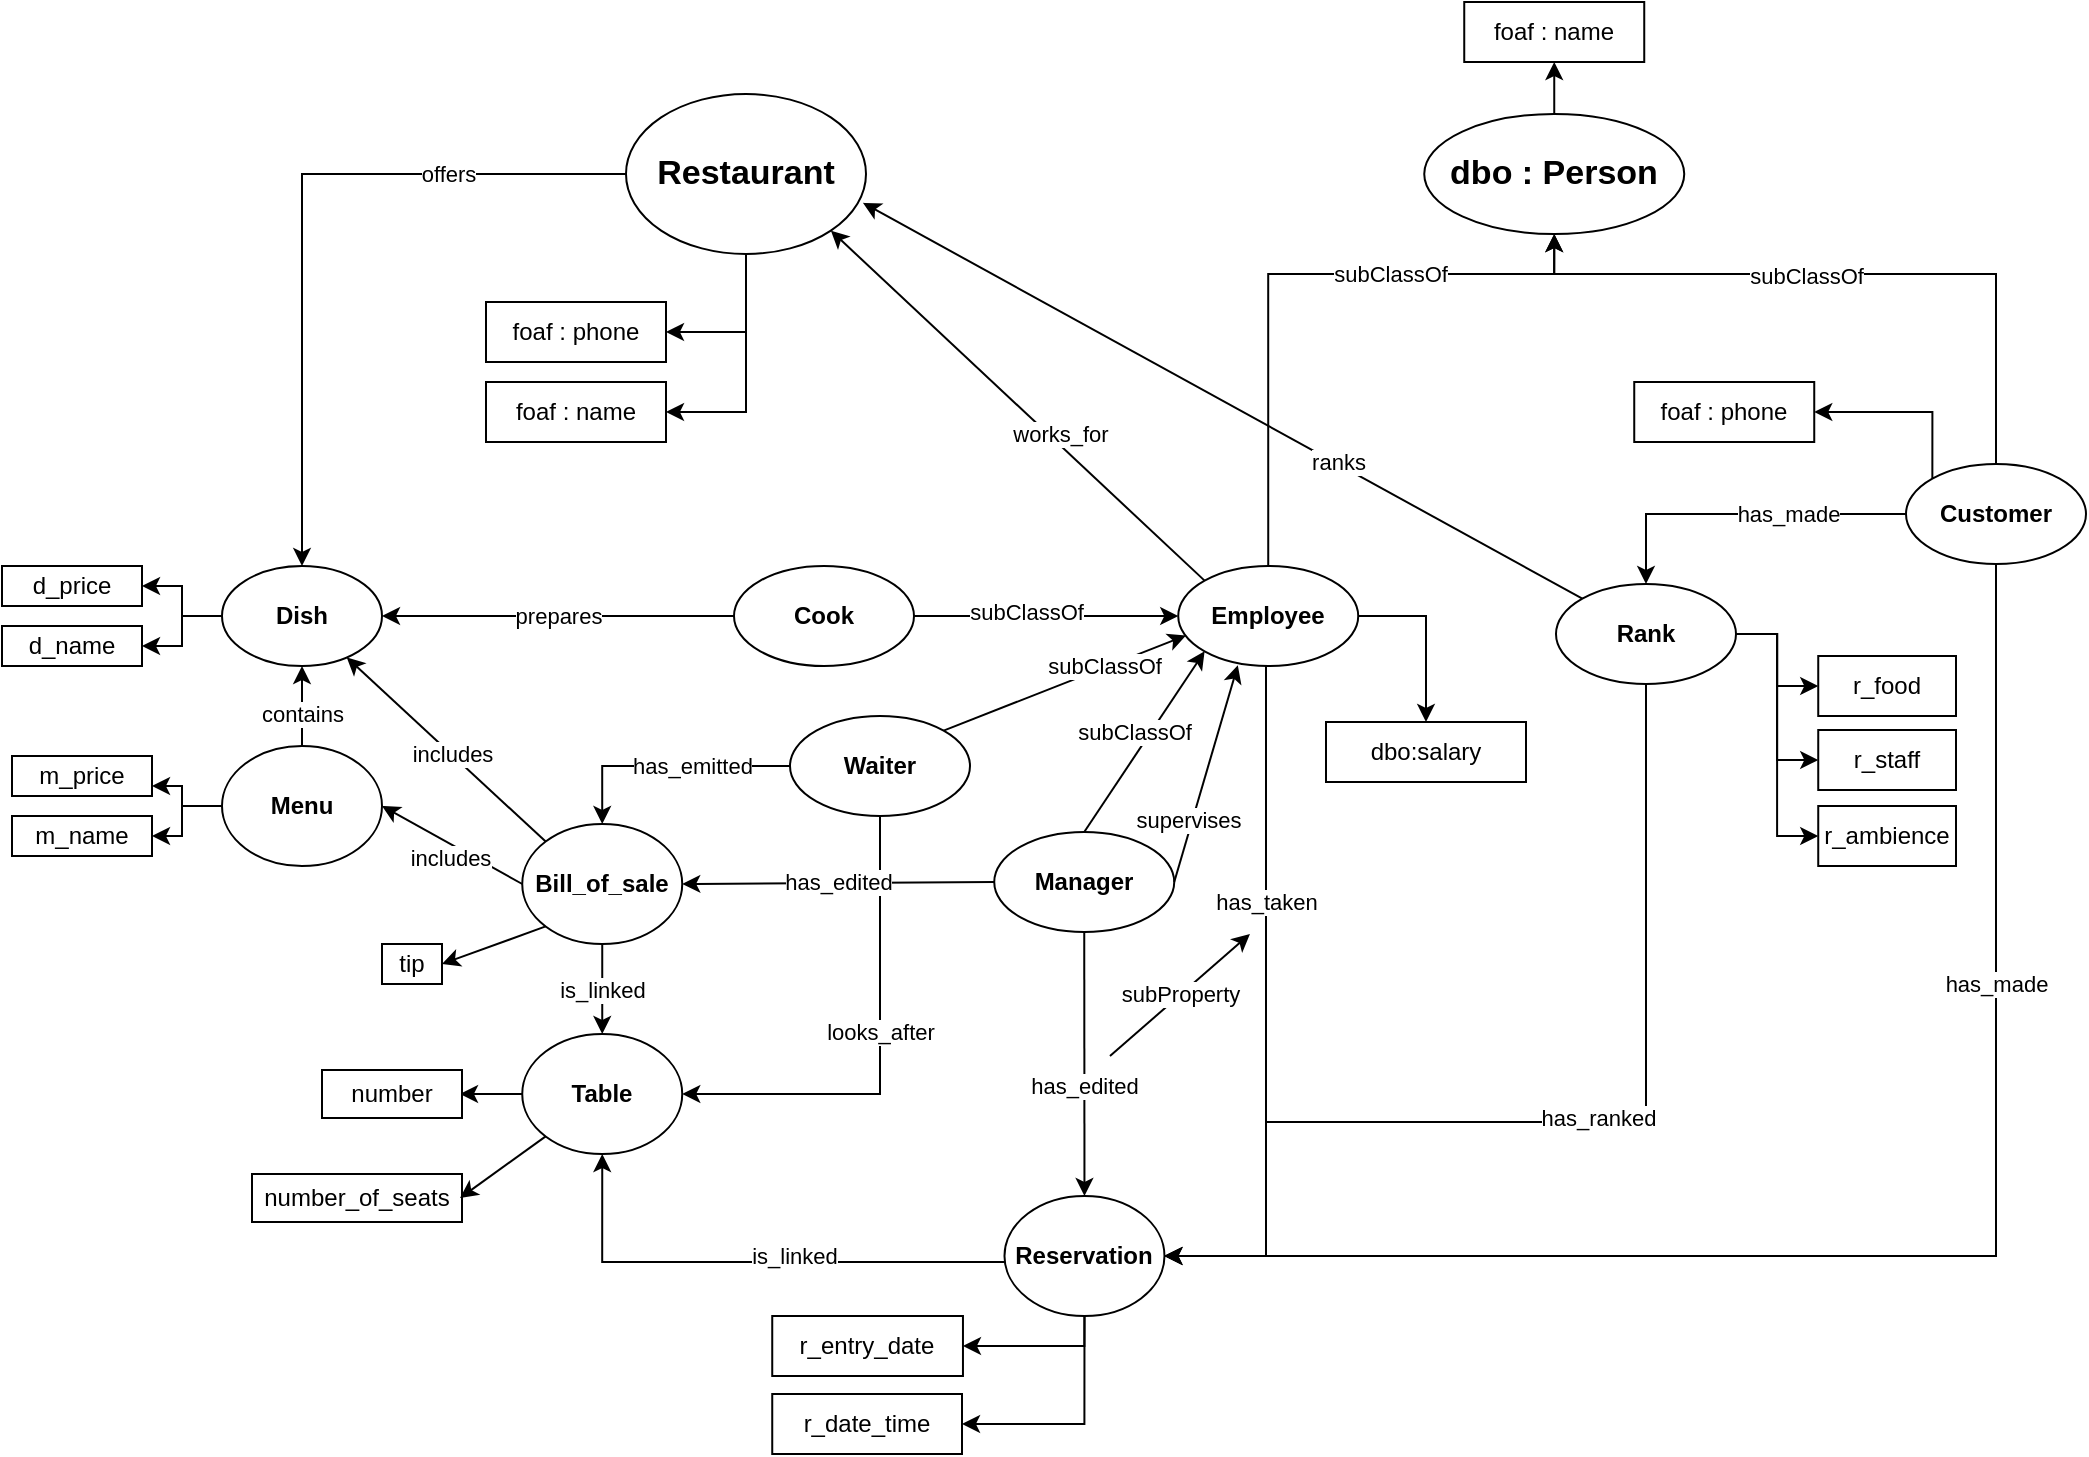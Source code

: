 <mxfile version="13.0.9">
    <diagram id="6arwonIYkgLZUO3Cl79j" name="Page-1">
        <mxGraphModel dx="470" dy="331" grid="1" gridSize="10" guides="1" tooltips="1" connect="1" arrows="1" fold="1" page="1" pageScale="1" pageWidth="1169" pageHeight="827" background="none" math="0" shadow="0">
            <root>
                <mxCell id="0"/>
                <mxCell id="1" parent="0"/>
                <mxCell id="32" value="offers" style="edgeStyle=orthogonalEdgeStyle;rounded=0;orthogonalLoop=1;jettySize=auto;html=1;entryX=0.5;entryY=0;entryDx=0;entryDy=0;" parent="1" source="2" target="23" edge="1">
                    <mxGeometry x="-0.497" relative="1" as="geometry">
                        <mxPoint x="208" y="136" as="targetPoint"/>
                        <mxPoint x="1" as="offset"/>
                    </mxGeometry>
                </mxCell>
                <mxCell id="140" style="edgeStyle=orthogonalEdgeStyle;rounded=0;orthogonalLoop=1;jettySize=auto;html=1;entryX=1;entryY=0.5;entryDx=0;entryDy=0;" parent="1" source="2" target="66" edge="1">
                    <mxGeometry relative="1" as="geometry"/>
                </mxCell>
                <mxCell id="141" style="edgeStyle=orthogonalEdgeStyle;rounded=0;orthogonalLoop=1;jettySize=auto;html=1;entryX=1;entryY=0.5;entryDx=0;entryDy=0;" parent="1" source="2" target="65" edge="1">
                    <mxGeometry relative="1" as="geometry"/>
                </mxCell>
                <mxCell id="2" value="&lt;font style=&quot;font-size: 17px&quot;&gt;Restaurant&lt;/font&gt;" style="ellipse;whiteSpace=wrap;html=1;fontStyle=1" parent="1" vertex="1">
                    <mxGeometry x="330" y="96" width="120" height="80" as="geometry"/>
                </mxCell>
                <mxCell id="152" style="edgeStyle=orthogonalEdgeStyle;rounded=0;orthogonalLoop=1;jettySize=auto;html=1;exitX=0.5;exitY=0;exitDx=0;exitDy=0;entryX=0.5;entryY=1;entryDx=0;entryDy=0;" parent="1" source="7" target="112" edge="1">
                    <mxGeometry relative="1" as="geometry"/>
                </mxCell>
                <mxCell id="7" value="&lt;font style=&quot;font-size: 17px&quot;&gt;dbo : Person&lt;/font&gt;" style="ellipse;whiteSpace=wrap;html=1;fontStyle=1" parent="1" vertex="1">
                    <mxGeometry x="729.12" y="106" width="130" height="60" as="geometry"/>
                </mxCell>
                <mxCell id="10" value="subClassOf" style="edgeStyle=orthogonalEdgeStyle;rounded=0;orthogonalLoop=1;jettySize=auto;html=1;entryX=0.5;entryY=1;entryDx=0;entryDy=0;" parent="1" source="8" target="7" edge="1">
                    <mxGeometry x="0.339" relative="1" as="geometry">
                        <Array as="points">
                            <mxPoint x="651" y="186"/>
                            <mxPoint x="794" y="186"/>
                        </Array>
                        <mxPoint as="offset"/>
                    </mxGeometry>
                </mxCell>
                <mxCell id="115" style="edgeStyle=orthogonalEdgeStyle;rounded=0;orthogonalLoop=1;jettySize=auto;html=1;" parent="1" source="8" target="114" edge="1">
                    <mxGeometry relative="1" as="geometry">
                        <Array as="points">
                            <mxPoint x="730" y="357"/>
                        </Array>
                    </mxGeometry>
                </mxCell>
                <mxCell id="120" value="has_taken" style="edgeStyle=orthogonalEdgeStyle;rounded=0;orthogonalLoop=1;jettySize=auto;html=1;" parent="1" source="8" target="19" edge="1">
                    <mxGeometry x="-0.317" relative="1" as="geometry">
                        <Array as="points">
                            <mxPoint x="650" y="677"/>
                        </Array>
                        <mxPoint as="offset"/>
                    </mxGeometry>
                </mxCell>
                <mxCell id="8" value="Employee" style="ellipse;whiteSpace=wrap;html=1;fontStyle=1" parent="1" vertex="1">
                    <mxGeometry x="606.12" y="332" width="90" height="50" as="geometry"/>
                </mxCell>
                <mxCell id="11" style="edgeStyle=orthogonalEdgeStyle;rounded=0;orthogonalLoop=1;jettySize=auto;html=1;entryX=0.5;entryY=1;entryDx=0;entryDy=0;" parent="1" source="9" target="7" edge="1">
                    <mxGeometry relative="1" as="geometry">
                        <Array as="points">
                            <mxPoint x="1015" y="186"/>
                            <mxPoint x="794" y="186"/>
                        </Array>
                    </mxGeometry>
                </mxCell>
                <mxCell id="145" value="subClassOf" style="edgeLabel;html=1;align=center;verticalAlign=middle;resizable=0;points=[];" parent="11" vertex="1" connectable="0">
                    <mxGeometry x="0.2" y="5" relative="1" as="geometry">
                        <mxPoint x="11.0" y="-4" as="offset"/>
                    </mxGeometry>
                </mxCell>
                <mxCell id="93" style="edgeStyle=orthogonalEdgeStyle;rounded=0;orthogonalLoop=1;jettySize=auto;html=1;entryX=1;entryY=0.5;entryDx=0;entryDy=0;" parent="1" source="9" target="19" edge="1">
                    <mxGeometry relative="1" as="geometry">
                        <Array as="points">
                            <mxPoint x="1015" y="677"/>
                        </Array>
                    </mxGeometry>
                </mxCell>
                <mxCell id="94" value="has_made" style="edgeLabel;html=1;align=center;verticalAlign=middle;resizable=0;points=[];" parent="93" vertex="1" connectable="0">
                    <mxGeometry x="0.16" relative="1" as="geometry">
                        <mxPoint x="95.43" y="-136" as="offset"/>
                    </mxGeometry>
                </mxCell>
                <mxCell id="170" style="edgeStyle=orthogonalEdgeStyle;rounded=0;orthogonalLoop=1;jettySize=auto;html=1;" parent="1" source="9" target="169" edge="1">
                    <mxGeometry relative="1" as="geometry"/>
                </mxCell>
                <mxCell id="171" value="has_made" style="edgeLabel;html=1;align=center;verticalAlign=middle;resizable=0;points=[];" parent="170" vertex="1" connectable="0">
                    <mxGeometry x="-0.165" y="-1" relative="1" as="geometry">
                        <mxPoint x="10" y="0.97" as="offset"/>
                    </mxGeometry>
                </mxCell>
                <mxCell id="188" style="edgeStyle=orthogonalEdgeStyle;rounded=0;orthogonalLoop=1;jettySize=auto;html=1;entryX=1;entryY=0.5;entryDx=0;entryDy=0;exitX=0;exitY=0;exitDx=0;exitDy=0;" edge="1" parent="1" source="9" target="187">
                    <mxGeometry relative="1" as="geometry">
                        <Array as="points">
                            <mxPoint x="983" y="255"/>
                        </Array>
                    </mxGeometry>
                </mxCell>
                <mxCell id="9" value="Customer" style="ellipse;whiteSpace=wrap;html=1;fontStyle=1" parent="1" vertex="1">
                    <mxGeometry x="970" y="281" width="90" height="50" as="geometry"/>
                </mxCell>
                <mxCell id="53" value="looks_after" style="edgeStyle=orthogonalEdgeStyle;rounded=0;orthogonalLoop=1;jettySize=auto;html=1;exitX=0.5;exitY=1;exitDx=0;exitDy=0;entryX=1;entryY=0.5;entryDx=0;entryDy=0;" parent="1" source="12" target="18" edge="1">
                    <mxGeometry x="-0.098" relative="1" as="geometry">
                        <Array as="points">
                            <mxPoint x="457" y="596"/>
                        </Array>
                        <mxPoint as="offset"/>
                    </mxGeometry>
                </mxCell>
                <mxCell id="124" value="has_emitted" style="edgeStyle=orthogonalEdgeStyle;rounded=0;orthogonalLoop=1;jettySize=auto;html=1;entryX=0.5;entryY=0;entryDx=0;entryDy=0;" parent="1" source="12" target="25" edge="1">
                    <mxGeometry x="-0.204" relative="1" as="geometry">
                        <mxPoint as="offset"/>
                    </mxGeometry>
                </mxCell>
                <mxCell id="12" value="Waiter" style="ellipse;whiteSpace=wrap;html=1;fontStyle=1" parent="1" vertex="1">
                    <mxGeometry x="412" y="407" width="90" height="50" as="geometry"/>
                </mxCell>
                <mxCell id="13" value="Manager" style="ellipse;whiteSpace=wrap;html=1;fontStyle=1" parent="1" vertex="1">
                    <mxGeometry x="514.12" y="465" width="90" height="50" as="geometry"/>
                </mxCell>
                <mxCell id="185" style="edgeStyle=orthogonalEdgeStyle;rounded=0;orthogonalLoop=1;jettySize=auto;html=1;" edge="1" parent="1" source="14" target="8">
                    <mxGeometry relative="1" as="geometry"/>
                </mxCell>
                <mxCell id="186" value="subClassOf" style="edgeLabel;html=1;align=center;verticalAlign=middle;resizable=0;points=[];" vertex="1" connectable="0" parent="185">
                    <mxGeometry x="-0.155" y="2" relative="1" as="geometry">
                        <mxPoint as="offset"/>
                    </mxGeometry>
                </mxCell>
                <mxCell id="14" value="Cook" style="ellipse;whiteSpace=wrap;html=1;fontStyle=1" parent="1" vertex="1">
                    <mxGeometry x="384" y="332" width="90" height="50" as="geometry"/>
                </mxCell>
                <mxCell id="105" style="edgeStyle=orthogonalEdgeStyle;rounded=0;orthogonalLoop=1;jettySize=auto;html=1;entryX=1;entryY=0.5;entryDx=0;entryDy=0;" parent="1" source="18" edge="1">
                    <mxGeometry relative="1" as="geometry">
                        <Array as="points">
                            <mxPoint x="252" y="596"/>
                            <mxPoint x="252" y="596"/>
                        </Array>
                        <mxPoint x="247.0" y="596" as="targetPoint"/>
                    </mxGeometry>
                </mxCell>
                <mxCell id="18" value="&lt;font style=&quot;font-size: 12px&quot;&gt;Table&lt;/font&gt;" style="ellipse;whiteSpace=wrap;html=1;fontStyle=1" parent="1" vertex="1">
                    <mxGeometry x="278.12" y="566" width="80" height="60" as="geometry"/>
                </mxCell>
                <mxCell id="117" style="edgeStyle=orthogonalEdgeStyle;rounded=0;orthogonalLoop=1;jettySize=auto;html=1;entryX=0.5;entryY=1;entryDx=0;entryDy=0;" parent="1" source="19" target="18" edge="1">
                    <mxGeometry relative="1" as="geometry">
                        <Array as="points">
                            <mxPoint x="318" y="680"/>
                        </Array>
                    </mxGeometry>
                </mxCell>
                <mxCell id="119" value="is_linked" style="edgeLabel;html=1;align=center;verticalAlign=middle;resizable=0;points=[];" parent="117" vertex="1" connectable="0">
                    <mxGeometry x="0.186" y="1" relative="1" as="geometry">
                        <mxPoint x="45.35" y="-4" as="offset"/>
                    </mxGeometry>
                </mxCell>
                <mxCell id="130" style="edgeStyle=orthogonalEdgeStyle;rounded=0;orthogonalLoop=1;jettySize=auto;html=1;entryX=1;entryY=0.5;entryDx=0;entryDy=0;" parent="1" source="19" target="20" edge="1">
                    <mxGeometry relative="1" as="geometry">
                        <Array as="points">
                            <mxPoint x="559" y="722"/>
                        </Array>
                    </mxGeometry>
                </mxCell>
                <mxCell id="131" style="edgeStyle=orthogonalEdgeStyle;rounded=0;orthogonalLoop=1;jettySize=auto;html=1;entryX=1;entryY=0.5;entryDx=0;entryDy=0;" parent="1" source="19" target="21" edge="1">
                    <mxGeometry relative="1" as="geometry">
                        <Array as="points">
                            <mxPoint x="559" y="761"/>
                        </Array>
                    </mxGeometry>
                </mxCell>
                <mxCell id="19" value="&lt;font style=&quot;font-size: 12px&quot;&gt;Reservation&lt;/font&gt;" style="ellipse;whiteSpace=wrap;html=1;fontStyle=1" parent="1" vertex="1">
                    <mxGeometry x="519.24" y="647" width="80" height="60" as="geometry"/>
                </mxCell>
                <mxCell id="20" value="r_entry_date" style="rounded=0;whiteSpace=wrap;html=1;" parent="1" vertex="1">
                    <mxGeometry x="403.12" y="707" width="95.36" height="30" as="geometry"/>
                </mxCell>
                <mxCell id="21" value="r_date_time" style="rounded=0;whiteSpace=wrap;html=1;" parent="1" vertex="1">
                    <mxGeometry x="403.12" y="746" width="94.88" height="30" as="geometry"/>
                </mxCell>
                <mxCell id="51" value="contains" style="edgeStyle=orthogonalEdgeStyle;rounded=0;orthogonalLoop=1;jettySize=auto;html=1;entryX=0.5;entryY=1;entryDx=0;entryDy=0;" parent="1" source="22" target="23" edge="1">
                    <mxGeometry x="-0.2" relative="1" as="geometry">
                        <mxPoint as="offset"/>
                    </mxGeometry>
                </mxCell>
                <mxCell id="132" style="edgeStyle=orthogonalEdgeStyle;rounded=0;orthogonalLoop=1;jettySize=auto;html=1;entryX=1;entryY=0.75;entryDx=0;entryDy=0;" parent="1" source="22" target="90" edge="1">
                    <mxGeometry relative="1" as="geometry"/>
                </mxCell>
                <mxCell id="133" style="edgeStyle=orthogonalEdgeStyle;rounded=0;orthogonalLoop=1;jettySize=auto;html=1;entryX=1;entryY=0.5;entryDx=0;entryDy=0;" parent="1" source="22" target="91" edge="1">
                    <mxGeometry relative="1" as="geometry"/>
                </mxCell>
                <mxCell id="22" value="&lt;font style=&quot;font-size: 12px&quot;&gt;Menu&lt;/font&gt;" style="ellipse;whiteSpace=wrap;html=1;fontStyle=1" parent="1" vertex="1">
                    <mxGeometry x="128" y="422" width="80" height="60" as="geometry"/>
                </mxCell>
                <mxCell id="134" style="edgeStyle=orthogonalEdgeStyle;rounded=0;orthogonalLoop=1;jettySize=auto;html=1;entryX=1;entryY=0.5;entryDx=0;entryDy=0;" parent="1" source="23" target="82" edge="1">
                    <mxGeometry relative="1" as="geometry"/>
                </mxCell>
                <mxCell id="135" style="edgeStyle=orthogonalEdgeStyle;rounded=0;orthogonalLoop=1;jettySize=auto;html=1;entryX=1;entryY=0.5;entryDx=0;entryDy=0;" parent="1" source="23" target="84" edge="1">
                    <mxGeometry relative="1" as="geometry"/>
                </mxCell>
                <mxCell id="23" value="&lt;font style=&quot;font-size: 12px&quot;&gt;Dish&lt;/font&gt;" style="ellipse;whiteSpace=wrap;html=1;fontStyle=1" parent="1" vertex="1">
                    <mxGeometry x="128" y="332" width="80" height="50" as="geometry"/>
                </mxCell>
                <mxCell id="36" style="edgeStyle=orthogonalEdgeStyle;rounded=0;orthogonalLoop=1;jettySize=auto;html=1;exitX=0.5;exitY=1;exitDx=0;exitDy=0;" parent="1" source="25" target="25" edge="1">
                    <mxGeometry relative="1" as="geometry"/>
                </mxCell>
                <mxCell id="43" value="has_edited" style="endArrow=classic;html=1;entryX=1;entryY=0.5;entryDx=0;entryDy=0;exitX=0;exitY=0.5;exitDx=0;exitDy=0;" parent="1" source="13" target="25" edge="1">
                    <mxGeometry width="50" height="50" relative="1" as="geometry">
                        <mxPoint x="454.12" y="461" as="sourcePoint"/>
                        <mxPoint x="504.12" y="411" as="targetPoint"/>
                    </mxGeometry>
                </mxCell>
                <mxCell id="44" value="prepares" style="endArrow=classic;html=1;entryX=1;entryY=0.5;entryDx=0;entryDy=0;exitX=0;exitY=0.5;exitDx=0;exitDy=0;" parent="1" source="14" target="23" edge="1">
                    <mxGeometry width="50" height="50" relative="1" as="geometry">
                        <mxPoint x="398" y="387" as="sourcePoint"/>
                        <mxPoint x="448" y="337" as="targetPoint"/>
                    </mxGeometry>
                </mxCell>
                <mxCell id="46" value="" style="endArrow=classic;html=1;entryX=1;entryY=1;entryDx=0;entryDy=0;exitX=0;exitY=0;exitDx=0;exitDy=0;" parent="1" source="8" target="2" edge="1">
                    <mxGeometry width="50" height="50" relative="1" as="geometry">
                        <mxPoint x="630" y="296" as="sourcePoint"/>
                        <mxPoint x="500" y="306" as="targetPoint"/>
                        <Array as="points"/>
                    </mxGeometry>
                </mxCell>
                <mxCell id="47" value="works_for" style="edgeLabel;html=1;align=center;verticalAlign=middle;resizable=0;points=[];" parent="46" vertex="1" connectable="0">
                    <mxGeometry x="-0.289" y="-1" relative="1" as="geometry">
                        <mxPoint x="-6.97" y="-10.55" as="offset"/>
                    </mxGeometry>
                </mxCell>
                <mxCell id="48" value="" style="endArrow=classic;html=1;exitX=0;exitY=0;exitDx=0;exitDy=0;" parent="1" source="25" target="23" edge="1">
                    <mxGeometry width="50" height="50" relative="1" as="geometry">
                        <mxPoint x="278" y="446" as="sourcePoint"/>
                        <mxPoint x="468" y="437" as="targetPoint"/>
                    </mxGeometry>
                </mxCell>
                <mxCell id="52" value="includes" style="edgeLabel;html=1;align=center;verticalAlign=middle;resizable=0;points=[];" parent="48" vertex="1" connectable="0">
                    <mxGeometry x="-0.189" y="-1" relative="1" as="geometry">
                        <mxPoint x="-7.49" y="-5.75" as="offset"/>
                    </mxGeometry>
                </mxCell>
                <mxCell id="50" value="is_linked" style="endArrow=classic;html=1;exitX=0.5;exitY=1;exitDx=0;exitDy=0;entryX=0.5;entryY=0;entryDx=0;entryDy=0;" parent="1" source="25" target="18" edge="1">
                    <mxGeometry width="50" height="50" relative="1" as="geometry">
                        <mxPoint x="264.12" y="561" as="sourcePoint"/>
                        <mxPoint x="314.12" y="511" as="targetPoint"/>
                    </mxGeometry>
                </mxCell>
                <mxCell id="54" value="" style="endArrow=classic;html=1;exitX=0.5;exitY=1;exitDx=0;exitDy=0;entryX=0.5;entryY=0;entryDx=0;entryDy=0;" parent="1" source="13" target="19" edge="1">
                    <mxGeometry width="50" height="50" relative="1" as="geometry">
                        <mxPoint x="424.12" y="461" as="sourcePoint"/>
                        <mxPoint x="453.12" y="671" as="targetPoint"/>
                    </mxGeometry>
                </mxCell>
                <mxCell id="56" value="has_edited" style="edgeLabel;html=1;align=center;verticalAlign=middle;resizable=0;points=[];rotation=0;" parent="54" vertex="1" connectable="0">
                    <mxGeometry x="-0.494" y="-4" relative="1" as="geometry">
                        <mxPoint x="3.97" y="43.53" as="offset"/>
                    </mxGeometry>
                </mxCell>
                <mxCell id="65" value="foaf : name" style="rounded=0;whiteSpace=wrap;html=1;" parent="1" vertex="1">
                    <mxGeometry x="260" y="240" width="90" height="30" as="geometry"/>
                </mxCell>
                <mxCell id="66" value="foaf : phone" style="rounded=0;whiteSpace=wrap;html=1;" parent="1" vertex="1">
                    <mxGeometry x="260" y="200" width="90" height="30" as="geometry"/>
                </mxCell>
                <mxCell id="25" value="&lt;font style=&quot;font-size: 12px&quot;&gt;Bill_of_sale&lt;/font&gt;" style="ellipse;whiteSpace=wrap;html=1;fontStyle=1" parent="1" vertex="1">
                    <mxGeometry x="278.12" y="461" width="80" height="60" as="geometry"/>
                </mxCell>
                <mxCell id="82" value="d_price" style="rounded=0;whiteSpace=wrap;html=1;" parent="1" vertex="1">
                    <mxGeometry x="18" y="332" width="70" height="20" as="geometry"/>
                </mxCell>
                <mxCell id="84" value="d_name" style="rounded=0;whiteSpace=wrap;html=1;" parent="1" vertex="1">
                    <mxGeometry x="18" y="362" width="70" height="20" as="geometry"/>
                </mxCell>
                <mxCell id="90" value="m_price" style="rounded=0;whiteSpace=wrap;html=1;" parent="1" vertex="1">
                    <mxGeometry x="23" y="427" width="70" height="20" as="geometry"/>
                </mxCell>
                <mxCell id="91" value="m_name" style="rounded=0;whiteSpace=wrap;html=1;" parent="1" vertex="1">
                    <mxGeometry x="23" y="457" width="70" height="20" as="geometry"/>
                </mxCell>
                <mxCell id="103" value="number" style="rounded=0;whiteSpace=wrap;html=1;" parent="1" vertex="1">
                    <mxGeometry x="178" y="584" width="70" height="24" as="geometry"/>
                </mxCell>
                <mxCell id="112" value="foaf : name" style="rounded=0;whiteSpace=wrap;html=1;" parent="1" vertex="1">
                    <mxGeometry x="749.12" y="50" width="90" height="30" as="geometry"/>
                </mxCell>
                <mxCell id="114" value="dbo:salary" style="rounded=0;whiteSpace=wrap;html=1;" parent="1" vertex="1">
                    <mxGeometry x="680" y="410" width="100" height="30" as="geometry"/>
                </mxCell>
                <mxCell id="127" value="" style="endArrow=classic;html=1;entryX=0.043;entryY=0.695;entryDx=0;entryDy=0;exitX=1;exitY=0;exitDx=0;exitDy=0;entryPerimeter=0;" parent="1" source="12" target="8" edge="1">
                    <mxGeometry width="50" height="50" relative="1" as="geometry">
                        <mxPoint x="482" y="446" as="sourcePoint"/>
                        <mxPoint x="532" y="396" as="targetPoint"/>
                    </mxGeometry>
                </mxCell>
                <mxCell id="146" value="subClassOf" style="edgeLabel;html=1;align=center;verticalAlign=middle;resizable=0;points=[];" parent="127" vertex="1" connectable="0">
                    <mxGeometry x="-0.206" relative="1" as="geometry">
                        <mxPoint x="31.7" y="-13.4" as="offset"/>
                    </mxGeometry>
                </mxCell>
                <mxCell id="128" value="" style="endArrow=classic;html=1;exitX=0.5;exitY=0;exitDx=0;exitDy=0;entryX=0;entryY=1;entryDx=0;entryDy=0;" parent="1" source="13" target="8" edge="1">
                    <mxGeometry width="50" height="50" relative="1" as="geometry">
                        <mxPoint x="511.024" y="417.369" as="sourcePoint"/>
                        <mxPoint x="602" y="356" as="targetPoint"/>
                    </mxGeometry>
                </mxCell>
                <mxCell id="143" value="number_of_seats" style="rounded=0;whiteSpace=wrap;html=1;" parent="1" vertex="1">
                    <mxGeometry x="143" y="636" width="105" height="24" as="geometry"/>
                </mxCell>
                <mxCell id="144" value="" style="endArrow=classic;html=1;entryX=1;entryY=0.5;entryDx=0;entryDy=0;exitX=0;exitY=1;exitDx=0;exitDy=0;" parent="1" source="18" edge="1">
                    <mxGeometry width="50" height="50" relative="1" as="geometry">
                        <mxPoint x="392" y="676" as="sourcePoint"/>
                        <mxPoint x="247.0" y="648" as="targetPoint"/>
                    </mxGeometry>
                </mxCell>
                <mxCell id="148" value="subClassOf" style="edgeLabel;html=1;align=center;verticalAlign=middle;resizable=0;points=[];" parent="1" vertex="1" connectable="0">
                    <mxGeometry x="572.003" y="425.002" as="geometry">
                        <mxPoint x="12" y="-10" as="offset"/>
                    </mxGeometry>
                </mxCell>
                <mxCell id="149" value="subProperty" style="endArrow=classic;html=1;" parent="1" edge="1">
                    <mxGeometry width="50" height="50" relative="1" as="geometry">
                        <mxPoint x="572" y="577" as="sourcePoint"/>
                        <mxPoint x="642" y="516" as="targetPoint"/>
                    </mxGeometry>
                </mxCell>
                <mxCell id="155" value="supervises" style="endArrow=classic;html=1;exitX=1;exitY=0.5;exitDx=0;exitDy=0;entryX=0.331;entryY=0.992;entryDx=0;entryDy=0;entryPerimeter=0;" parent="1" source="13" target="8" edge="1">
                    <mxGeometry x="-0.437" y="2" width="50" height="50" relative="1" as="geometry">
                        <mxPoint x="537.216" y="482.369" as="sourcePoint"/>
                        <mxPoint x="483.1" y="455.6" as="targetPoint"/>
                        <mxPoint as="offset"/>
                    </mxGeometry>
                </mxCell>
                <mxCell id="156" value="" style="endArrow=classic;html=1;exitX=0;exitY=0.5;exitDx=0;exitDy=0;entryX=1;entryY=0.5;entryDx=0;entryDy=0;" parent="1" source="25" target="22" edge="1">
                    <mxGeometry width="50" height="50" relative="1" as="geometry">
                        <mxPoint x="285.557" y="479.998" as="sourcePoint"/>
                        <mxPoint x="198.388" y="388.509" as="targetPoint"/>
                    </mxGeometry>
                </mxCell>
                <mxCell id="157" value="includes" style="edgeLabel;html=1;align=center;verticalAlign=middle;resizable=0;points=[];" parent="156" vertex="1" connectable="0">
                    <mxGeometry x="-0.189" y="-1" relative="1" as="geometry">
                        <mxPoint x="-8.5" y="2.93" as="offset"/>
                    </mxGeometry>
                </mxCell>
                <mxCell id="164" value="" style="endArrow=classic;html=1;exitX=0;exitY=0;exitDx=0;exitDy=0;entryX=0.987;entryY=0.68;entryDx=0;entryDy=0;entryPerimeter=0;" parent="1" source="169" target="2" edge="1">
                    <mxGeometry width="50" height="50" relative="1" as="geometry">
                        <mxPoint x="792" y="266" as="sourcePoint"/>
                        <mxPoint x="842" y="216" as="targetPoint"/>
                    </mxGeometry>
                </mxCell>
                <mxCell id="165" value="ranks" style="edgeLabel;html=1;align=center;verticalAlign=middle;resizable=0;points=[];" parent="164" vertex="1" connectable="0">
                    <mxGeometry x="-0.119" y="2" relative="1" as="geometry">
                        <mxPoint x="36.97" y="16.73" as="offset"/>
                    </mxGeometry>
                </mxCell>
                <mxCell id="166" value="tip" style="rounded=0;whiteSpace=wrap;html=1;" parent="1" vertex="1">
                    <mxGeometry x="208" y="521" width="30" height="20" as="geometry"/>
                </mxCell>
                <mxCell id="167" value="" style="endArrow=classic;html=1;exitX=0;exitY=1;exitDx=0;exitDy=0;" parent="1" source="25" edge="1">
                    <mxGeometry width="50" height="50" relative="1" as="geometry">
                        <mxPoint x="152" y="526" as="sourcePoint"/>
                        <mxPoint x="238" y="531" as="targetPoint"/>
                    </mxGeometry>
                </mxCell>
                <mxCell id="178" style="edgeStyle=orthogonalEdgeStyle;orthogonalLoop=1;jettySize=auto;html=1;exitX=0.5;exitY=1;exitDx=0;exitDy=0;rounded=0;" parent="1" source="169" edge="1">
                    <mxGeometry relative="1" as="geometry">
                        <mxPoint x="599" y="677" as="targetPoint"/>
                        <Array as="points">
                            <mxPoint x="840" y="610"/>
                            <mxPoint x="650" y="610"/>
                            <mxPoint x="650" y="677"/>
                        </Array>
                    </mxGeometry>
                </mxCell>
                <mxCell id="179" value="has_ranked" style="edgeLabel;html=1;align=center;verticalAlign=middle;resizable=0;points=[];" parent="178" vertex="1" connectable="0">
                    <mxGeometry x="-0.067" y="-17" relative="1" as="geometry">
                        <mxPoint x="2.71" y="14.94" as="offset"/>
                    </mxGeometry>
                </mxCell>
                <mxCell id="182" style="edgeStyle=orthogonalEdgeStyle;rounded=0;orthogonalLoop=1;jettySize=auto;html=1;" edge="1" parent="1" source="169" target="174">
                    <mxGeometry relative="1" as="geometry"/>
                </mxCell>
                <mxCell id="183" style="edgeStyle=orthogonalEdgeStyle;rounded=0;orthogonalLoop=1;jettySize=auto;html=1;entryX=0;entryY=0.5;entryDx=0;entryDy=0;" edge="1" parent="1" source="169" target="180">
                    <mxGeometry relative="1" as="geometry"/>
                </mxCell>
                <mxCell id="184" style="edgeStyle=orthogonalEdgeStyle;rounded=0;orthogonalLoop=1;jettySize=auto;html=1;entryX=0;entryY=0.5;entryDx=0;entryDy=0;" edge="1" parent="1" source="169" target="181">
                    <mxGeometry relative="1" as="geometry"/>
                </mxCell>
                <mxCell id="169" value="Rank" style="ellipse;whiteSpace=wrap;html=1;fontStyle=1" parent="1" vertex="1">
                    <mxGeometry x="795" y="341" width="90" height="50" as="geometry"/>
                </mxCell>
                <mxCell id="174" value="r_food" style="rounded=0;whiteSpace=wrap;html=1;" parent="1" vertex="1">
                    <mxGeometry x="926.12" y="377" width="68.88" height="30" as="geometry"/>
                </mxCell>
                <mxCell id="180" value="r_staff" style="rounded=0;whiteSpace=wrap;html=1;" vertex="1" parent="1">
                    <mxGeometry x="926.12" y="414" width="68.88" height="30" as="geometry"/>
                </mxCell>
                <mxCell id="181" value="r_ambience" style="rounded=0;whiteSpace=wrap;html=1;" vertex="1" parent="1">
                    <mxGeometry x="926.12" y="452" width="68.88" height="30" as="geometry"/>
                </mxCell>
                <mxCell id="187" value="foaf : phone" style="rounded=0;whiteSpace=wrap;html=1;" vertex="1" parent="1">
                    <mxGeometry x="834.12" y="240" width="90" height="30" as="geometry"/>
                </mxCell>
            </root>
        </mxGraphModel>
    </diagram>
</mxfile>